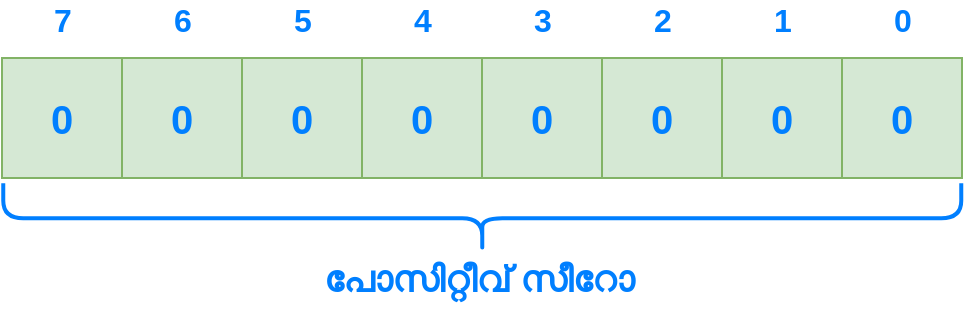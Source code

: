<mxfile version="15.5.6" type="device"><diagram id="mLoH0S5ly5T-X9mwTrph" name="Page-1"><mxGraphModel dx="868" dy="572" grid="1" gridSize="10" guides="1" tooltips="1" connect="1" arrows="1" fold="1" page="1" pageScale="1" pageWidth="850" pageHeight="1100" math="0" shadow="0"><root><mxCell id="0"/><mxCell id="1" parent="0"/><mxCell id="mXkU-Axq3g6eREAdBSRN-1" value="&lt;font color=&quot;#007fff&quot;&gt;&lt;span style=&quot;font-size: 20px&quot;&gt;&lt;b&gt;0&lt;/b&gt;&lt;/span&gt;&lt;/font&gt;" style="whiteSpace=wrap;html=1;aspect=fixed;fillColor=#d5e8d4;strokeColor=#82b366;" vertex="1" parent="1"><mxGeometry x="140" y="240" width="60" height="60" as="geometry"/></mxCell><mxCell id="mXkU-Axq3g6eREAdBSRN-2" value="&lt;font color=&quot;#007fff&quot;&gt;&lt;span style=&quot;font-size: 20px&quot;&gt;&lt;b&gt;0&lt;/b&gt;&lt;/span&gt;&lt;/font&gt;" style="whiteSpace=wrap;html=1;aspect=fixed;fillColor=#d5e8d4;strokeColor=#82b366;" vertex="1" parent="1"><mxGeometry x="200" y="240" width="60" height="60" as="geometry"/></mxCell><mxCell id="mXkU-Axq3g6eREAdBSRN-3" value="&lt;b style=&quot;color: rgb(0 , 127 , 255) ; font-size: 20px&quot;&gt;0&lt;/b&gt;" style="whiteSpace=wrap;html=1;aspect=fixed;fillColor=#d5e8d4;strokeColor=#82b366;" vertex="1" parent="1"><mxGeometry x="260" y="240" width="60" height="60" as="geometry"/></mxCell><mxCell id="mXkU-Axq3g6eREAdBSRN-4" value="&lt;b style=&quot;color: rgb(0 , 127 , 255) ; font-size: 20px&quot;&gt;0&lt;/b&gt;" style="whiteSpace=wrap;html=1;aspect=fixed;fillColor=#d5e8d4;strokeColor=#82b366;" vertex="1" parent="1"><mxGeometry x="320" y="240" width="60" height="60" as="geometry"/></mxCell><mxCell id="mXkU-Axq3g6eREAdBSRN-5" value="&lt;b style=&quot;color: rgb(0 , 127 , 255) ; font-size: 20px&quot;&gt;0&lt;/b&gt;" style="whiteSpace=wrap;html=1;aspect=fixed;fillColor=#d5e8d4;strokeColor=#82b366;" vertex="1" parent="1"><mxGeometry x="380" y="240" width="60" height="60" as="geometry"/></mxCell><mxCell id="mXkU-Axq3g6eREAdBSRN-6" value="&lt;b style=&quot;color: rgb(0 , 127 , 255) ; font-size: 20px&quot;&gt;0&lt;/b&gt;" style="whiteSpace=wrap;html=1;aspect=fixed;fillColor=#d5e8d4;strokeColor=#82b366;" vertex="1" parent="1"><mxGeometry x="440" y="240" width="60" height="60" as="geometry"/></mxCell><mxCell id="mXkU-Axq3g6eREAdBSRN-7" value="&lt;b style=&quot;color: rgb(0 , 127 , 255) ; font-size: 20px&quot;&gt;0&lt;/b&gt;" style="whiteSpace=wrap;html=1;aspect=fixed;fillColor=#d5e8d4;strokeColor=#82b366;" vertex="1" parent="1"><mxGeometry x="500" y="240" width="60" height="60" as="geometry"/></mxCell><mxCell id="mXkU-Axq3g6eREAdBSRN-8" value="&lt;b style=&quot;color: rgb(0 , 127 , 255) ; font-size: 20px&quot;&gt;0&lt;/b&gt;" style="whiteSpace=wrap;html=1;aspect=fixed;fillColor=#d5e8d4;strokeColor=#82b366;" vertex="1" parent="1"><mxGeometry x="560" y="240" width="60" height="60" as="geometry"/></mxCell><mxCell id="mXkU-Axq3g6eREAdBSRN-9" value="&lt;font color=&quot;#007fff&quot; style=&quot;font-size: 16px&quot;&gt;&lt;b&gt;7&lt;/b&gt;&lt;/font&gt;" style="text;html=1;align=center;verticalAlign=middle;resizable=0;points=[];autosize=1;strokeColor=none;fillColor=none;" vertex="1" parent="1"><mxGeometry x="160" y="211" width="20" height="20" as="geometry"/></mxCell><mxCell id="mXkU-Axq3g6eREAdBSRN-10" value="&lt;font color=&quot;#007fff&quot;&gt;&lt;span style=&quot;font-size: 16px&quot;&gt;&lt;b&gt;6&lt;/b&gt;&lt;/span&gt;&lt;/font&gt;" style="text;html=1;align=center;verticalAlign=middle;resizable=0;points=[];autosize=1;strokeColor=none;fillColor=none;" vertex="1" parent="1"><mxGeometry x="220" y="211" width="20" height="20" as="geometry"/></mxCell><mxCell id="mXkU-Axq3g6eREAdBSRN-11" value="&lt;font color=&quot;#007fff&quot; style=&quot;font-size: 16px&quot;&gt;&lt;b&gt;5&lt;/b&gt;&lt;/font&gt;" style="text;html=1;align=center;verticalAlign=middle;resizable=0;points=[];autosize=1;strokeColor=none;fillColor=none;" vertex="1" parent="1"><mxGeometry x="280" y="211" width="20" height="20" as="geometry"/></mxCell><mxCell id="mXkU-Axq3g6eREAdBSRN-12" value="&lt;b&gt;&lt;font color=&quot;#007fff&quot; style=&quot;font-size: 16px&quot;&gt;4&lt;/font&gt;&lt;/b&gt;" style="text;html=1;align=center;verticalAlign=middle;resizable=0;points=[];autosize=1;strokeColor=none;fillColor=none;" vertex="1" parent="1"><mxGeometry x="340" y="211" width="20" height="20" as="geometry"/></mxCell><mxCell id="mXkU-Axq3g6eREAdBSRN-13" value="&lt;font style=&quot;font-size: 16px&quot; color=&quot;#007fff&quot;&gt;&lt;b&gt;3&lt;/b&gt;&lt;/font&gt;" style="text;html=1;align=center;verticalAlign=middle;resizable=0;points=[];autosize=1;strokeColor=none;fillColor=none;" vertex="1" parent="1"><mxGeometry x="400" y="211" width="20" height="20" as="geometry"/></mxCell><mxCell id="mXkU-Axq3g6eREAdBSRN-14" value="&lt;b&gt;&lt;font style=&quot;font-size: 16px&quot; color=&quot;#007fff&quot;&gt;2&lt;/font&gt;&lt;/b&gt;" style="text;html=1;align=center;verticalAlign=middle;resizable=0;points=[];autosize=1;strokeColor=none;fillColor=none;" vertex="1" parent="1"><mxGeometry x="460" y="211" width="20" height="20" as="geometry"/></mxCell><mxCell id="mXkU-Axq3g6eREAdBSRN-15" value="&lt;b&gt;&lt;font style=&quot;font-size: 16px&quot; color=&quot;#007fff&quot;&gt;1&lt;/font&gt;&lt;/b&gt;" style="text;html=1;align=center;verticalAlign=middle;resizable=0;points=[];autosize=1;strokeColor=none;fillColor=none;" vertex="1" parent="1"><mxGeometry x="520" y="211" width="20" height="20" as="geometry"/></mxCell><mxCell id="mXkU-Axq3g6eREAdBSRN-16" value="&lt;b&gt;&lt;font style=&quot;font-size: 16px&quot; color=&quot;#007fff&quot;&gt;0&lt;/font&gt;&lt;/b&gt;" style="text;html=1;align=center;verticalAlign=middle;resizable=0;points=[];autosize=1;strokeColor=none;fillColor=none;" vertex="1" parent="1"><mxGeometry x="580" y="211" width="20" height="20" as="geometry"/></mxCell><mxCell id="mXkU-Axq3g6eREAdBSRN-22" value="" style="shape=curlyBracket;whiteSpace=wrap;html=1;rounded=1;fontFamily=Gayathri;fontSource=https%3A%2F%2Ffonts.googleapis.com%2Fcss%3Ffamily%3DGayathri;fontSize=20;fontColor=#007FFF;strokeColor=#007FFF;strokeWidth=2;rotation=-90;" vertex="1" parent="1"><mxGeometry x="362.63" y="80.63" width="35" height="479" as="geometry"/></mxCell><mxCell id="mXkU-Axq3g6eREAdBSRN-23" value="&lt;font style=&quot;font-size: 18px&quot;&gt;&lt;b&gt;പോസിറ്റീവ് സീറോ&lt;/b&gt;&lt;/font&gt;" style="text;html=1;align=center;verticalAlign=middle;resizable=0;points=[];autosize=1;strokeColor=none;fillColor=none;fontSize=20;fontFamily=Gayathri;fontColor=#007FFF;" vertex="1" parent="1"><mxGeometry x="297.63" y="335" width="160" height="30" as="geometry"/></mxCell></root></mxGraphModel></diagram></mxfile>